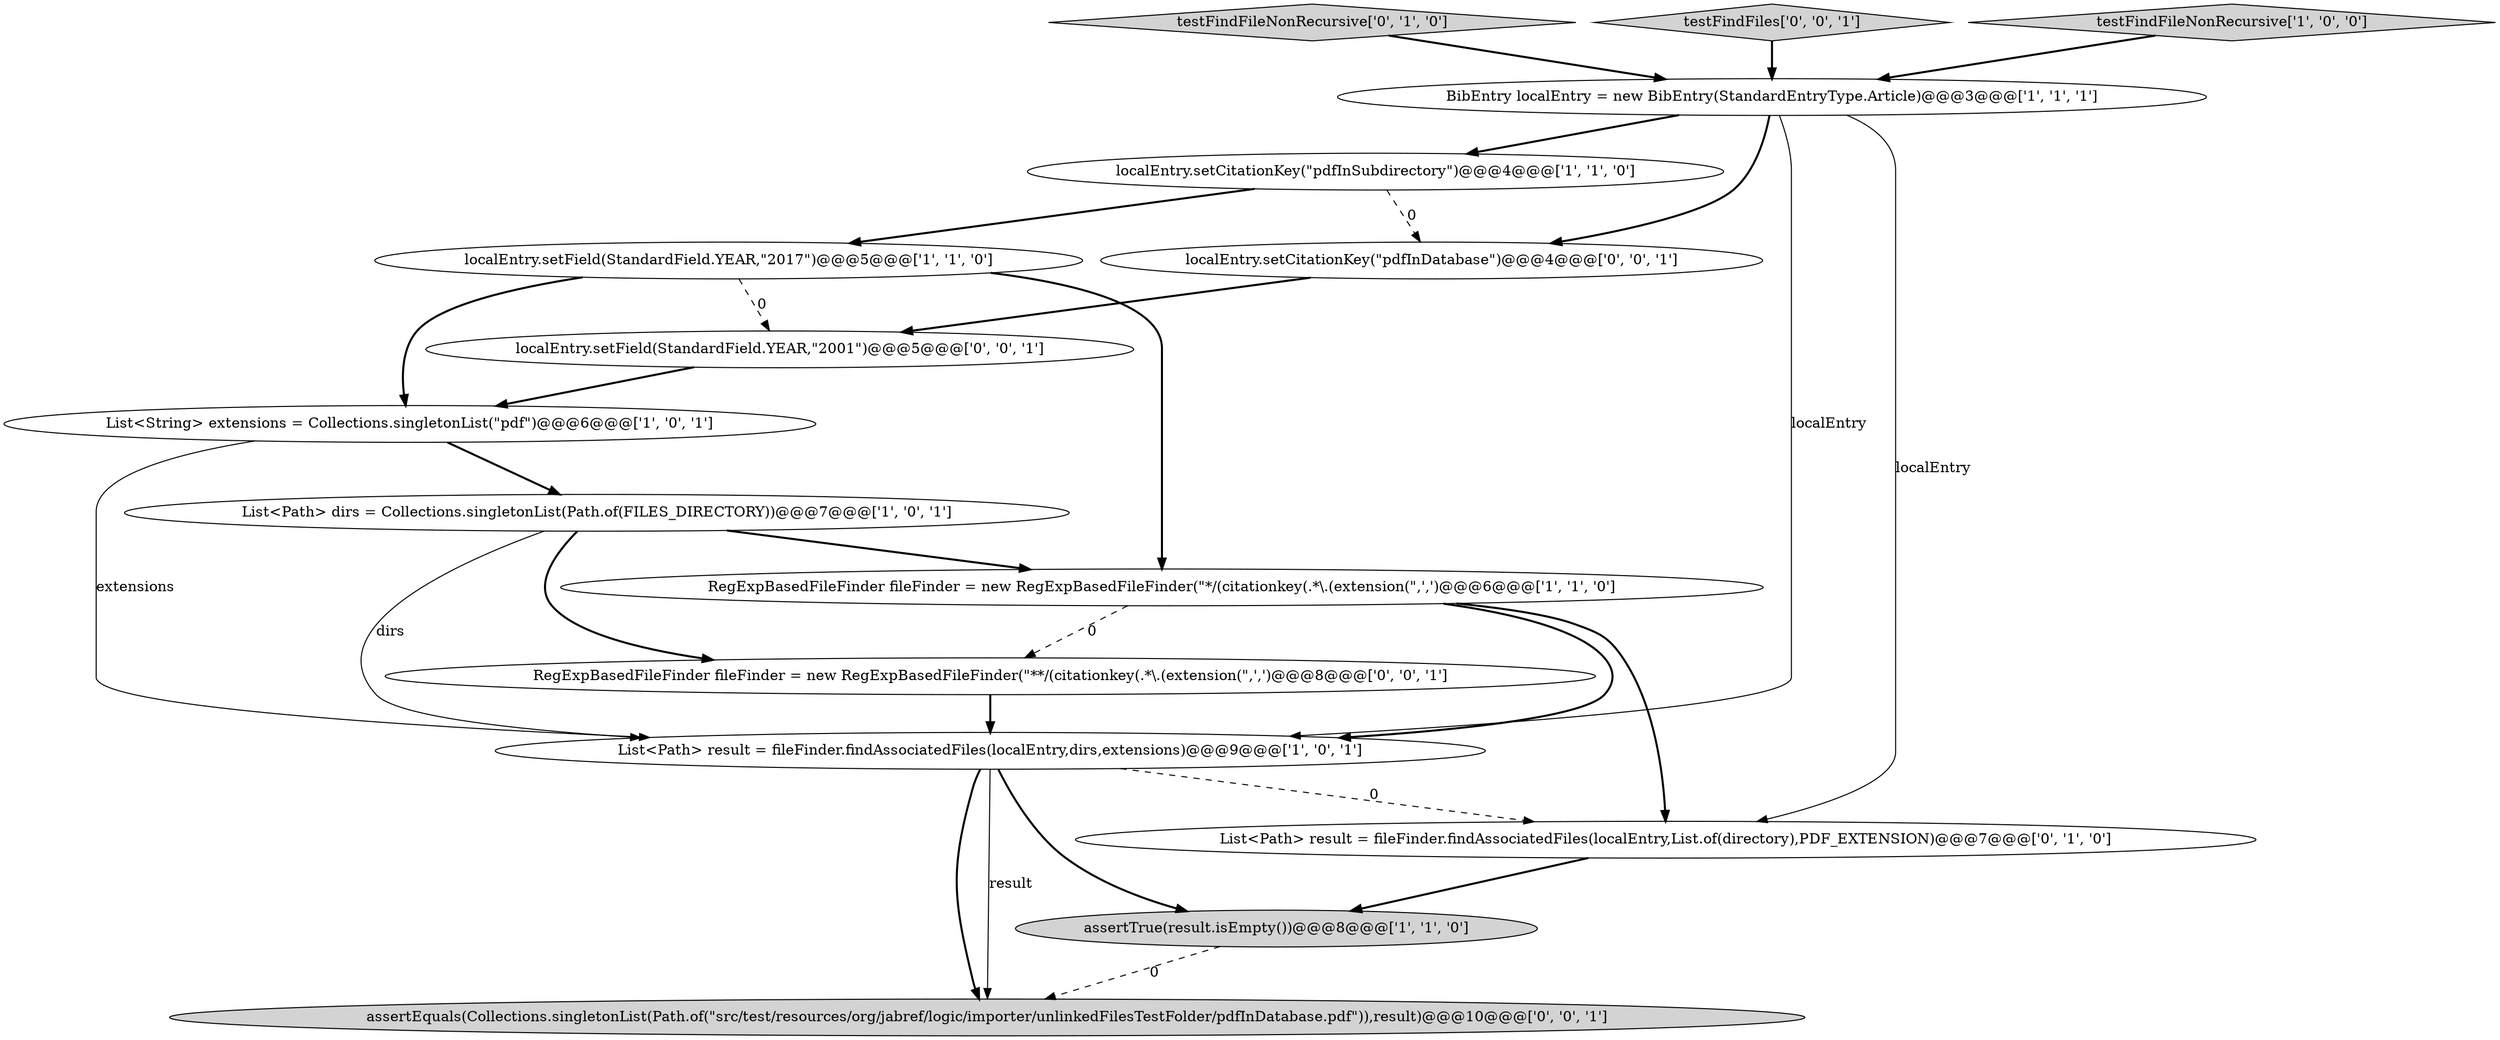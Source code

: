 digraph {
9 [style = filled, label = "testFindFileNonRecursive['0', '1', '0']", fillcolor = lightgray, shape = diamond image = "AAA0AAABBB2BBB"];
10 [style = filled, label = "List<Path> result = fileFinder.findAssociatedFiles(localEntry,List.of(directory),PDF_EXTENSION)@@@7@@@['0', '1', '0']", fillcolor = white, shape = ellipse image = "AAA1AAABBB2BBB"];
13 [style = filled, label = "assertEquals(Collections.singletonList(Path.of(\"src/test/resources/org/jabref/logic/importer/unlinkedFilesTestFolder/pdfInDatabase.pdf\")),result)@@@10@@@['0', '0', '1']", fillcolor = lightgray, shape = ellipse image = "AAA0AAABBB3BBB"];
14 [style = filled, label = "RegExpBasedFileFinder fileFinder = new RegExpBasedFileFinder(\"**/(citationkey(.*\\.(extension(\",',')@@@8@@@['0', '0', '1']", fillcolor = white, shape = ellipse image = "AAA0AAABBB3BBB"];
3 [style = filled, label = "List<Path> result = fileFinder.findAssociatedFiles(localEntry,dirs,extensions)@@@9@@@['1', '0', '1']", fillcolor = white, shape = ellipse image = "AAA0AAABBB1BBB"];
7 [style = filled, label = "assertTrue(result.isEmpty())@@@8@@@['1', '1', '0']", fillcolor = lightgray, shape = ellipse image = "AAA0AAABBB1BBB"];
15 [style = filled, label = "localEntry.setField(StandardField.YEAR,\"2001\")@@@5@@@['0', '0', '1']", fillcolor = white, shape = ellipse image = "AAA0AAABBB3BBB"];
8 [style = filled, label = "localEntry.setField(StandardField.YEAR,\"2017\")@@@5@@@['1', '1', '0']", fillcolor = white, shape = ellipse image = "AAA0AAABBB1BBB"];
4 [style = filled, label = "BibEntry localEntry = new BibEntry(StandardEntryType.Article)@@@3@@@['1', '1', '1']", fillcolor = white, shape = ellipse image = "AAA0AAABBB1BBB"];
11 [style = filled, label = "testFindFiles['0', '0', '1']", fillcolor = lightgray, shape = diamond image = "AAA0AAABBB3BBB"];
5 [style = filled, label = "testFindFileNonRecursive['1', '0', '0']", fillcolor = lightgray, shape = diamond image = "AAA0AAABBB1BBB"];
12 [style = filled, label = "localEntry.setCitationKey(\"pdfInDatabase\")@@@4@@@['0', '0', '1']", fillcolor = white, shape = ellipse image = "AAA0AAABBB3BBB"];
1 [style = filled, label = "RegExpBasedFileFinder fileFinder = new RegExpBasedFileFinder(\"*/(citationkey(.*\\.(extension(\",',')@@@6@@@['1', '1', '0']", fillcolor = white, shape = ellipse image = "AAA0AAABBB1BBB"];
0 [style = filled, label = "List<Path> dirs = Collections.singletonList(Path.of(FILES_DIRECTORY))@@@7@@@['1', '0', '1']", fillcolor = white, shape = ellipse image = "AAA0AAABBB1BBB"];
2 [style = filled, label = "List<String> extensions = Collections.singletonList(\"pdf\")@@@6@@@['1', '0', '1']", fillcolor = white, shape = ellipse image = "AAA0AAABBB1BBB"];
6 [style = filled, label = "localEntry.setCitationKey(\"pdfInSubdirectory\")@@@4@@@['1', '1', '0']", fillcolor = white, shape = ellipse image = "AAA0AAABBB1BBB"];
4->3 [style = solid, label="localEntry"];
4->6 [style = bold, label=""];
11->4 [style = bold, label=""];
2->3 [style = solid, label="extensions"];
1->10 [style = bold, label=""];
14->3 [style = bold, label=""];
0->3 [style = solid, label="dirs"];
9->4 [style = bold, label=""];
12->15 [style = bold, label=""];
3->10 [style = dashed, label="0"];
1->14 [style = dashed, label="0"];
3->7 [style = bold, label=""];
6->8 [style = bold, label=""];
3->13 [style = bold, label=""];
0->1 [style = bold, label=""];
15->2 [style = bold, label=""];
5->4 [style = bold, label=""];
7->13 [style = dashed, label="0"];
8->1 [style = bold, label=""];
6->12 [style = dashed, label="0"];
10->7 [style = bold, label=""];
8->2 [style = bold, label=""];
1->3 [style = bold, label=""];
3->13 [style = solid, label="result"];
4->10 [style = solid, label="localEntry"];
8->15 [style = dashed, label="0"];
4->12 [style = bold, label=""];
2->0 [style = bold, label=""];
0->14 [style = bold, label=""];
}
